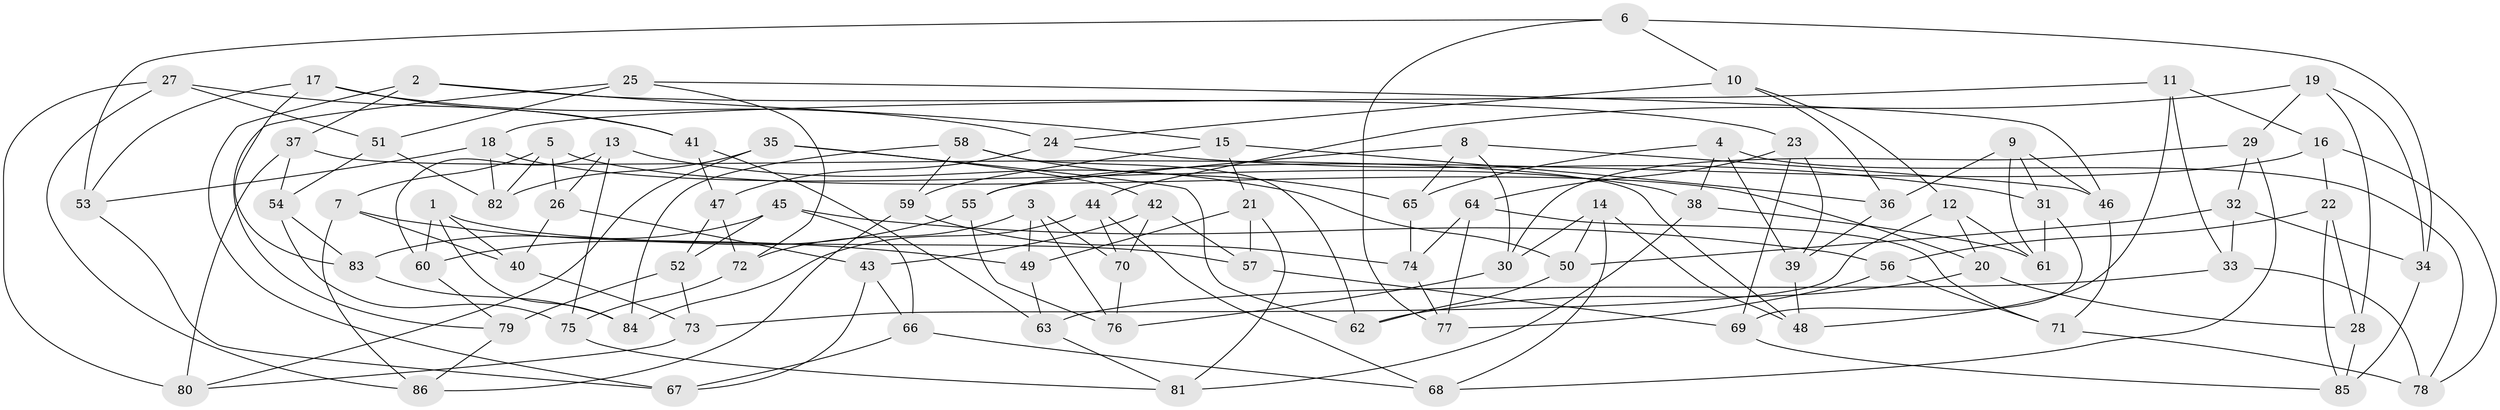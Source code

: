 // coarse degree distribution, {6: 0.5294117647058824, 4: 0.3137254901960784, 5: 0.1568627450980392}
// Generated by graph-tools (version 1.1) at 2025/24/03/03/25 07:24:27]
// undirected, 86 vertices, 172 edges
graph export_dot {
graph [start="1"]
  node [color=gray90,style=filled];
  1;
  2;
  3;
  4;
  5;
  6;
  7;
  8;
  9;
  10;
  11;
  12;
  13;
  14;
  15;
  16;
  17;
  18;
  19;
  20;
  21;
  22;
  23;
  24;
  25;
  26;
  27;
  28;
  29;
  30;
  31;
  32;
  33;
  34;
  35;
  36;
  37;
  38;
  39;
  40;
  41;
  42;
  43;
  44;
  45;
  46;
  47;
  48;
  49;
  50;
  51;
  52;
  53;
  54;
  55;
  56;
  57;
  58;
  59;
  60;
  61;
  62;
  63;
  64;
  65;
  66;
  67;
  68;
  69;
  70;
  71;
  72;
  73;
  74;
  75;
  76;
  77;
  78;
  79;
  80;
  81;
  82;
  83;
  84;
  85;
  86;
  1 -- 57;
  1 -- 60;
  1 -- 40;
  1 -- 84;
  2 -- 15;
  2 -- 23;
  2 -- 67;
  2 -- 37;
  3 -- 72;
  3 -- 70;
  3 -- 76;
  3 -- 49;
  4 -- 38;
  4 -- 65;
  4 -- 78;
  4 -- 39;
  5 -- 82;
  5 -- 26;
  5 -- 7;
  5 -- 20;
  6 -- 10;
  6 -- 53;
  6 -- 34;
  6 -- 77;
  7 -- 40;
  7 -- 49;
  7 -- 86;
  8 -- 55;
  8 -- 30;
  8 -- 46;
  8 -- 65;
  9 -- 31;
  9 -- 61;
  9 -- 36;
  9 -- 46;
  10 -- 36;
  10 -- 24;
  10 -- 12;
  11 -- 18;
  11 -- 33;
  11 -- 48;
  11 -- 16;
  12 -- 61;
  12 -- 20;
  12 -- 73;
  13 -- 50;
  13 -- 26;
  13 -- 75;
  13 -- 60;
  14 -- 68;
  14 -- 30;
  14 -- 48;
  14 -- 50;
  15 -- 21;
  15 -- 59;
  15 -- 36;
  16 -- 22;
  16 -- 55;
  16 -- 78;
  17 -- 83;
  17 -- 41;
  17 -- 53;
  17 -- 24;
  18 -- 53;
  18 -- 82;
  18 -- 38;
  19 -- 28;
  19 -- 44;
  19 -- 34;
  19 -- 29;
  20 -- 62;
  20 -- 28;
  21 -- 57;
  21 -- 81;
  21 -- 49;
  22 -- 28;
  22 -- 56;
  22 -- 85;
  23 -- 64;
  23 -- 39;
  23 -- 69;
  24 -- 31;
  24 -- 47;
  25 -- 46;
  25 -- 79;
  25 -- 51;
  25 -- 72;
  26 -- 40;
  26 -- 43;
  27 -- 51;
  27 -- 86;
  27 -- 80;
  27 -- 41;
  28 -- 85;
  29 -- 68;
  29 -- 30;
  29 -- 32;
  30 -- 76;
  31 -- 69;
  31 -- 61;
  32 -- 50;
  32 -- 34;
  32 -- 33;
  33 -- 63;
  33 -- 78;
  34 -- 85;
  35 -- 62;
  35 -- 82;
  35 -- 42;
  35 -- 80;
  36 -- 39;
  37 -- 54;
  37 -- 48;
  37 -- 80;
  38 -- 81;
  38 -- 61;
  39 -- 48;
  40 -- 73;
  41 -- 63;
  41 -- 47;
  42 -- 43;
  42 -- 57;
  42 -- 70;
  43 -- 66;
  43 -- 67;
  44 -- 68;
  44 -- 70;
  44 -- 84;
  45 -- 66;
  45 -- 56;
  45 -- 83;
  45 -- 52;
  46 -- 71;
  47 -- 52;
  47 -- 72;
  49 -- 63;
  50 -- 62;
  51 -- 82;
  51 -- 54;
  52 -- 79;
  52 -- 73;
  53 -- 67;
  54 -- 75;
  54 -- 83;
  55 -- 76;
  55 -- 60;
  56 -- 77;
  56 -- 71;
  57 -- 69;
  58 -- 62;
  58 -- 84;
  58 -- 65;
  58 -- 59;
  59 -- 74;
  59 -- 86;
  60 -- 79;
  63 -- 81;
  64 -- 74;
  64 -- 71;
  64 -- 77;
  65 -- 74;
  66 -- 67;
  66 -- 68;
  69 -- 85;
  70 -- 76;
  71 -- 78;
  72 -- 75;
  73 -- 80;
  74 -- 77;
  75 -- 81;
  79 -- 86;
  83 -- 84;
}
